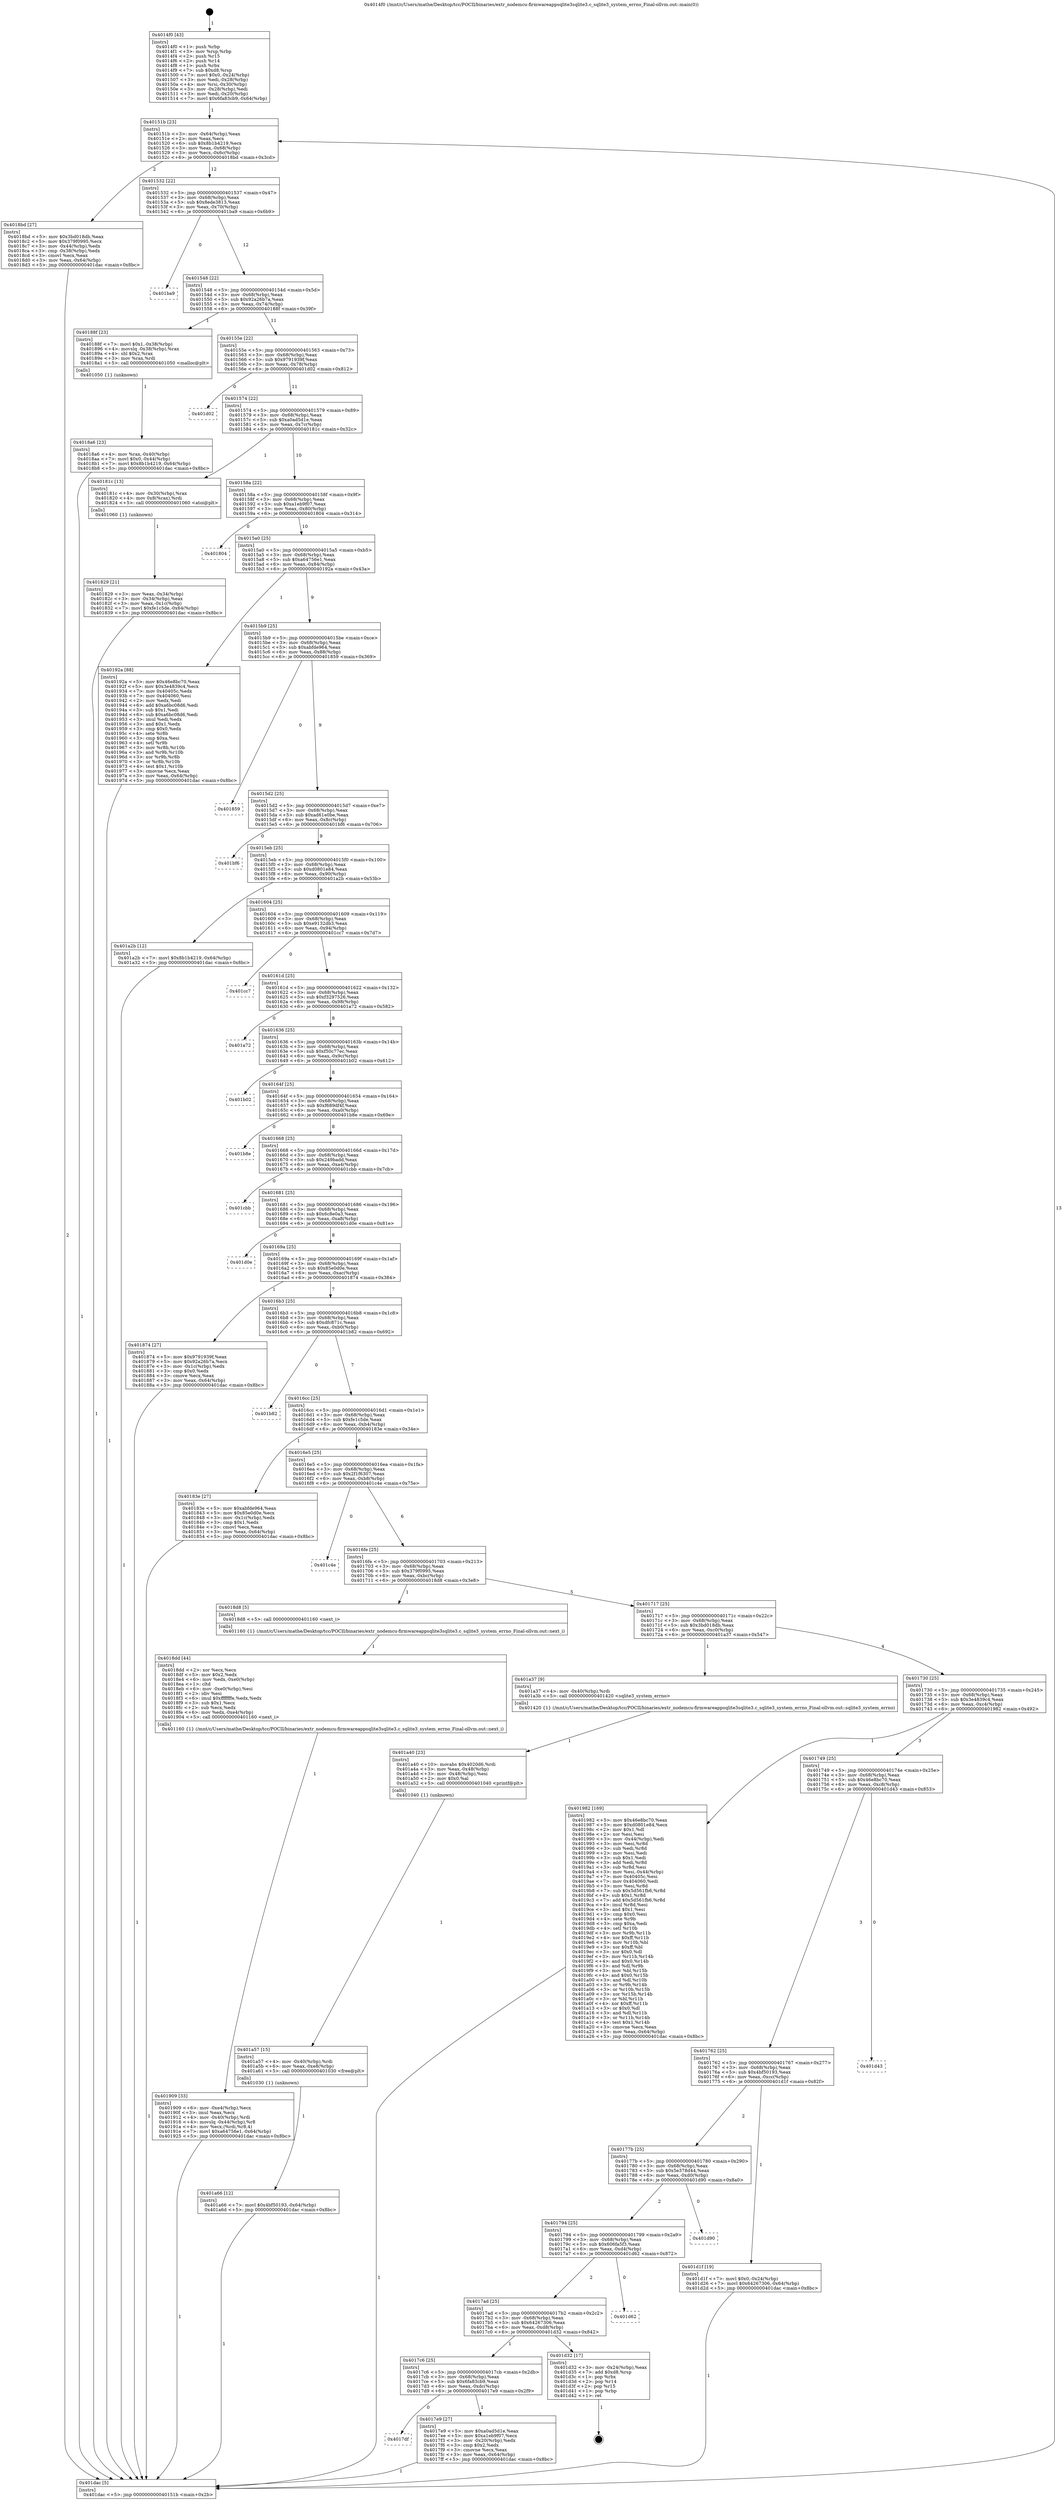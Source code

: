 digraph "0x4014f0" {
  label = "0x4014f0 (/mnt/c/Users/mathe/Desktop/tcc/POCII/binaries/extr_nodemcu-firmwareappsqlite3sqlite3.c_sqlite3_system_errno_Final-ollvm.out::main(0))"
  labelloc = "t"
  node[shape=record]

  Entry [label="",width=0.3,height=0.3,shape=circle,fillcolor=black,style=filled]
  "0x40151b" [label="{
     0x40151b [23]\l
     | [instrs]\l
     &nbsp;&nbsp;0x40151b \<+3\>: mov -0x64(%rbp),%eax\l
     &nbsp;&nbsp;0x40151e \<+2\>: mov %eax,%ecx\l
     &nbsp;&nbsp;0x401520 \<+6\>: sub $0x8b1b4219,%ecx\l
     &nbsp;&nbsp;0x401526 \<+3\>: mov %eax,-0x68(%rbp)\l
     &nbsp;&nbsp;0x401529 \<+3\>: mov %ecx,-0x6c(%rbp)\l
     &nbsp;&nbsp;0x40152c \<+6\>: je 00000000004018bd \<main+0x3cd\>\l
  }"]
  "0x4018bd" [label="{
     0x4018bd [27]\l
     | [instrs]\l
     &nbsp;&nbsp;0x4018bd \<+5\>: mov $0x3bd018db,%eax\l
     &nbsp;&nbsp;0x4018c2 \<+5\>: mov $0x379f0995,%ecx\l
     &nbsp;&nbsp;0x4018c7 \<+3\>: mov -0x44(%rbp),%edx\l
     &nbsp;&nbsp;0x4018ca \<+3\>: cmp -0x38(%rbp),%edx\l
     &nbsp;&nbsp;0x4018cd \<+3\>: cmovl %ecx,%eax\l
     &nbsp;&nbsp;0x4018d0 \<+3\>: mov %eax,-0x64(%rbp)\l
     &nbsp;&nbsp;0x4018d3 \<+5\>: jmp 0000000000401dac \<main+0x8bc\>\l
  }"]
  "0x401532" [label="{
     0x401532 [22]\l
     | [instrs]\l
     &nbsp;&nbsp;0x401532 \<+5\>: jmp 0000000000401537 \<main+0x47\>\l
     &nbsp;&nbsp;0x401537 \<+3\>: mov -0x68(%rbp),%eax\l
     &nbsp;&nbsp;0x40153a \<+5\>: sub $0x8ede3813,%eax\l
     &nbsp;&nbsp;0x40153f \<+3\>: mov %eax,-0x70(%rbp)\l
     &nbsp;&nbsp;0x401542 \<+6\>: je 0000000000401ba9 \<main+0x6b9\>\l
  }"]
  Exit [label="",width=0.3,height=0.3,shape=circle,fillcolor=black,style=filled,peripheries=2]
  "0x401ba9" [label="{
     0x401ba9\l
  }", style=dashed]
  "0x401548" [label="{
     0x401548 [22]\l
     | [instrs]\l
     &nbsp;&nbsp;0x401548 \<+5\>: jmp 000000000040154d \<main+0x5d\>\l
     &nbsp;&nbsp;0x40154d \<+3\>: mov -0x68(%rbp),%eax\l
     &nbsp;&nbsp;0x401550 \<+5\>: sub $0x92a26b7a,%eax\l
     &nbsp;&nbsp;0x401555 \<+3\>: mov %eax,-0x74(%rbp)\l
     &nbsp;&nbsp;0x401558 \<+6\>: je 000000000040188f \<main+0x39f\>\l
  }"]
  "0x401a66" [label="{
     0x401a66 [12]\l
     | [instrs]\l
     &nbsp;&nbsp;0x401a66 \<+7\>: movl $0x4bf50193,-0x64(%rbp)\l
     &nbsp;&nbsp;0x401a6d \<+5\>: jmp 0000000000401dac \<main+0x8bc\>\l
  }"]
  "0x40188f" [label="{
     0x40188f [23]\l
     | [instrs]\l
     &nbsp;&nbsp;0x40188f \<+7\>: movl $0x1,-0x38(%rbp)\l
     &nbsp;&nbsp;0x401896 \<+4\>: movslq -0x38(%rbp),%rax\l
     &nbsp;&nbsp;0x40189a \<+4\>: shl $0x2,%rax\l
     &nbsp;&nbsp;0x40189e \<+3\>: mov %rax,%rdi\l
     &nbsp;&nbsp;0x4018a1 \<+5\>: call 0000000000401050 \<malloc@plt\>\l
     | [calls]\l
     &nbsp;&nbsp;0x401050 \{1\} (unknown)\l
  }"]
  "0x40155e" [label="{
     0x40155e [22]\l
     | [instrs]\l
     &nbsp;&nbsp;0x40155e \<+5\>: jmp 0000000000401563 \<main+0x73\>\l
     &nbsp;&nbsp;0x401563 \<+3\>: mov -0x68(%rbp),%eax\l
     &nbsp;&nbsp;0x401566 \<+5\>: sub $0x9791939f,%eax\l
     &nbsp;&nbsp;0x40156b \<+3\>: mov %eax,-0x78(%rbp)\l
     &nbsp;&nbsp;0x40156e \<+6\>: je 0000000000401d02 \<main+0x812\>\l
  }"]
  "0x401a57" [label="{
     0x401a57 [15]\l
     | [instrs]\l
     &nbsp;&nbsp;0x401a57 \<+4\>: mov -0x40(%rbp),%rdi\l
     &nbsp;&nbsp;0x401a5b \<+6\>: mov %eax,-0xe8(%rbp)\l
     &nbsp;&nbsp;0x401a61 \<+5\>: call 0000000000401030 \<free@plt\>\l
     | [calls]\l
     &nbsp;&nbsp;0x401030 \{1\} (unknown)\l
  }"]
  "0x401d02" [label="{
     0x401d02\l
  }", style=dashed]
  "0x401574" [label="{
     0x401574 [22]\l
     | [instrs]\l
     &nbsp;&nbsp;0x401574 \<+5\>: jmp 0000000000401579 \<main+0x89\>\l
     &nbsp;&nbsp;0x401579 \<+3\>: mov -0x68(%rbp),%eax\l
     &nbsp;&nbsp;0x40157c \<+5\>: sub $0xa0ad5d1e,%eax\l
     &nbsp;&nbsp;0x401581 \<+3\>: mov %eax,-0x7c(%rbp)\l
     &nbsp;&nbsp;0x401584 \<+6\>: je 000000000040181c \<main+0x32c\>\l
  }"]
  "0x401a40" [label="{
     0x401a40 [23]\l
     | [instrs]\l
     &nbsp;&nbsp;0x401a40 \<+10\>: movabs $0x4020d6,%rdi\l
     &nbsp;&nbsp;0x401a4a \<+3\>: mov %eax,-0x48(%rbp)\l
     &nbsp;&nbsp;0x401a4d \<+3\>: mov -0x48(%rbp),%esi\l
     &nbsp;&nbsp;0x401a50 \<+2\>: mov $0x0,%al\l
     &nbsp;&nbsp;0x401a52 \<+5\>: call 0000000000401040 \<printf@plt\>\l
     | [calls]\l
     &nbsp;&nbsp;0x401040 \{1\} (unknown)\l
  }"]
  "0x40181c" [label="{
     0x40181c [13]\l
     | [instrs]\l
     &nbsp;&nbsp;0x40181c \<+4\>: mov -0x30(%rbp),%rax\l
     &nbsp;&nbsp;0x401820 \<+4\>: mov 0x8(%rax),%rdi\l
     &nbsp;&nbsp;0x401824 \<+5\>: call 0000000000401060 \<atoi@plt\>\l
     | [calls]\l
     &nbsp;&nbsp;0x401060 \{1\} (unknown)\l
  }"]
  "0x40158a" [label="{
     0x40158a [22]\l
     | [instrs]\l
     &nbsp;&nbsp;0x40158a \<+5\>: jmp 000000000040158f \<main+0x9f\>\l
     &nbsp;&nbsp;0x40158f \<+3\>: mov -0x68(%rbp),%eax\l
     &nbsp;&nbsp;0x401592 \<+5\>: sub $0xa1eb9f07,%eax\l
     &nbsp;&nbsp;0x401597 \<+3\>: mov %eax,-0x80(%rbp)\l
     &nbsp;&nbsp;0x40159a \<+6\>: je 0000000000401804 \<main+0x314\>\l
  }"]
  "0x401909" [label="{
     0x401909 [33]\l
     | [instrs]\l
     &nbsp;&nbsp;0x401909 \<+6\>: mov -0xe4(%rbp),%ecx\l
     &nbsp;&nbsp;0x40190f \<+3\>: imul %eax,%ecx\l
     &nbsp;&nbsp;0x401912 \<+4\>: mov -0x40(%rbp),%rdi\l
     &nbsp;&nbsp;0x401916 \<+4\>: movslq -0x44(%rbp),%r8\l
     &nbsp;&nbsp;0x40191a \<+4\>: mov %ecx,(%rdi,%r8,4)\l
     &nbsp;&nbsp;0x40191e \<+7\>: movl $0xa64756e1,-0x64(%rbp)\l
     &nbsp;&nbsp;0x401925 \<+5\>: jmp 0000000000401dac \<main+0x8bc\>\l
  }"]
  "0x401804" [label="{
     0x401804\l
  }", style=dashed]
  "0x4015a0" [label="{
     0x4015a0 [25]\l
     | [instrs]\l
     &nbsp;&nbsp;0x4015a0 \<+5\>: jmp 00000000004015a5 \<main+0xb5\>\l
     &nbsp;&nbsp;0x4015a5 \<+3\>: mov -0x68(%rbp),%eax\l
     &nbsp;&nbsp;0x4015a8 \<+5\>: sub $0xa64756e1,%eax\l
     &nbsp;&nbsp;0x4015ad \<+6\>: mov %eax,-0x84(%rbp)\l
     &nbsp;&nbsp;0x4015b3 \<+6\>: je 000000000040192a \<main+0x43a\>\l
  }"]
  "0x4018dd" [label="{
     0x4018dd [44]\l
     | [instrs]\l
     &nbsp;&nbsp;0x4018dd \<+2\>: xor %ecx,%ecx\l
     &nbsp;&nbsp;0x4018df \<+5\>: mov $0x2,%edx\l
     &nbsp;&nbsp;0x4018e4 \<+6\>: mov %edx,-0xe0(%rbp)\l
     &nbsp;&nbsp;0x4018ea \<+1\>: cltd\l
     &nbsp;&nbsp;0x4018eb \<+6\>: mov -0xe0(%rbp),%esi\l
     &nbsp;&nbsp;0x4018f1 \<+2\>: idiv %esi\l
     &nbsp;&nbsp;0x4018f3 \<+6\>: imul $0xfffffffe,%edx,%edx\l
     &nbsp;&nbsp;0x4018f9 \<+3\>: sub $0x1,%ecx\l
     &nbsp;&nbsp;0x4018fc \<+2\>: sub %ecx,%edx\l
     &nbsp;&nbsp;0x4018fe \<+6\>: mov %edx,-0xe4(%rbp)\l
     &nbsp;&nbsp;0x401904 \<+5\>: call 0000000000401160 \<next_i\>\l
     | [calls]\l
     &nbsp;&nbsp;0x401160 \{1\} (/mnt/c/Users/mathe/Desktop/tcc/POCII/binaries/extr_nodemcu-firmwareappsqlite3sqlite3.c_sqlite3_system_errno_Final-ollvm.out::next_i)\l
  }"]
  "0x40192a" [label="{
     0x40192a [88]\l
     | [instrs]\l
     &nbsp;&nbsp;0x40192a \<+5\>: mov $0x46e8bc70,%eax\l
     &nbsp;&nbsp;0x40192f \<+5\>: mov $0x3e4839c4,%ecx\l
     &nbsp;&nbsp;0x401934 \<+7\>: mov 0x40405c,%edx\l
     &nbsp;&nbsp;0x40193b \<+7\>: mov 0x404060,%esi\l
     &nbsp;&nbsp;0x401942 \<+2\>: mov %edx,%edi\l
     &nbsp;&nbsp;0x401944 \<+6\>: add $0xa6bc08d6,%edi\l
     &nbsp;&nbsp;0x40194a \<+3\>: sub $0x1,%edi\l
     &nbsp;&nbsp;0x40194d \<+6\>: sub $0xa6bc08d6,%edi\l
     &nbsp;&nbsp;0x401953 \<+3\>: imul %edi,%edx\l
     &nbsp;&nbsp;0x401956 \<+3\>: and $0x1,%edx\l
     &nbsp;&nbsp;0x401959 \<+3\>: cmp $0x0,%edx\l
     &nbsp;&nbsp;0x40195c \<+4\>: sete %r8b\l
     &nbsp;&nbsp;0x401960 \<+3\>: cmp $0xa,%esi\l
     &nbsp;&nbsp;0x401963 \<+4\>: setl %r9b\l
     &nbsp;&nbsp;0x401967 \<+3\>: mov %r8b,%r10b\l
     &nbsp;&nbsp;0x40196a \<+3\>: and %r9b,%r10b\l
     &nbsp;&nbsp;0x40196d \<+3\>: xor %r9b,%r8b\l
     &nbsp;&nbsp;0x401970 \<+3\>: or %r8b,%r10b\l
     &nbsp;&nbsp;0x401973 \<+4\>: test $0x1,%r10b\l
     &nbsp;&nbsp;0x401977 \<+3\>: cmovne %ecx,%eax\l
     &nbsp;&nbsp;0x40197a \<+3\>: mov %eax,-0x64(%rbp)\l
     &nbsp;&nbsp;0x40197d \<+5\>: jmp 0000000000401dac \<main+0x8bc\>\l
  }"]
  "0x4015b9" [label="{
     0x4015b9 [25]\l
     | [instrs]\l
     &nbsp;&nbsp;0x4015b9 \<+5\>: jmp 00000000004015be \<main+0xce\>\l
     &nbsp;&nbsp;0x4015be \<+3\>: mov -0x68(%rbp),%eax\l
     &nbsp;&nbsp;0x4015c1 \<+5\>: sub $0xabfde964,%eax\l
     &nbsp;&nbsp;0x4015c6 \<+6\>: mov %eax,-0x88(%rbp)\l
     &nbsp;&nbsp;0x4015cc \<+6\>: je 0000000000401859 \<main+0x369\>\l
  }"]
  "0x4018a6" [label="{
     0x4018a6 [23]\l
     | [instrs]\l
     &nbsp;&nbsp;0x4018a6 \<+4\>: mov %rax,-0x40(%rbp)\l
     &nbsp;&nbsp;0x4018aa \<+7\>: movl $0x0,-0x44(%rbp)\l
     &nbsp;&nbsp;0x4018b1 \<+7\>: movl $0x8b1b4219,-0x64(%rbp)\l
     &nbsp;&nbsp;0x4018b8 \<+5\>: jmp 0000000000401dac \<main+0x8bc\>\l
  }"]
  "0x401859" [label="{
     0x401859\l
  }", style=dashed]
  "0x4015d2" [label="{
     0x4015d2 [25]\l
     | [instrs]\l
     &nbsp;&nbsp;0x4015d2 \<+5\>: jmp 00000000004015d7 \<main+0xe7\>\l
     &nbsp;&nbsp;0x4015d7 \<+3\>: mov -0x68(%rbp),%eax\l
     &nbsp;&nbsp;0x4015da \<+5\>: sub $0xad61e0be,%eax\l
     &nbsp;&nbsp;0x4015df \<+6\>: mov %eax,-0x8c(%rbp)\l
     &nbsp;&nbsp;0x4015e5 \<+6\>: je 0000000000401bf6 \<main+0x706\>\l
  }"]
  "0x401829" [label="{
     0x401829 [21]\l
     | [instrs]\l
     &nbsp;&nbsp;0x401829 \<+3\>: mov %eax,-0x34(%rbp)\l
     &nbsp;&nbsp;0x40182c \<+3\>: mov -0x34(%rbp),%eax\l
     &nbsp;&nbsp;0x40182f \<+3\>: mov %eax,-0x1c(%rbp)\l
     &nbsp;&nbsp;0x401832 \<+7\>: movl $0xfe1c5de,-0x64(%rbp)\l
     &nbsp;&nbsp;0x401839 \<+5\>: jmp 0000000000401dac \<main+0x8bc\>\l
  }"]
  "0x401bf6" [label="{
     0x401bf6\l
  }", style=dashed]
  "0x4015eb" [label="{
     0x4015eb [25]\l
     | [instrs]\l
     &nbsp;&nbsp;0x4015eb \<+5\>: jmp 00000000004015f0 \<main+0x100\>\l
     &nbsp;&nbsp;0x4015f0 \<+3\>: mov -0x68(%rbp),%eax\l
     &nbsp;&nbsp;0x4015f3 \<+5\>: sub $0xd0801e84,%eax\l
     &nbsp;&nbsp;0x4015f8 \<+6\>: mov %eax,-0x90(%rbp)\l
     &nbsp;&nbsp;0x4015fe \<+6\>: je 0000000000401a2b \<main+0x53b\>\l
  }"]
  "0x4014f0" [label="{
     0x4014f0 [43]\l
     | [instrs]\l
     &nbsp;&nbsp;0x4014f0 \<+1\>: push %rbp\l
     &nbsp;&nbsp;0x4014f1 \<+3\>: mov %rsp,%rbp\l
     &nbsp;&nbsp;0x4014f4 \<+2\>: push %r15\l
     &nbsp;&nbsp;0x4014f6 \<+2\>: push %r14\l
     &nbsp;&nbsp;0x4014f8 \<+1\>: push %rbx\l
     &nbsp;&nbsp;0x4014f9 \<+7\>: sub $0xd8,%rsp\l
     &nbsp;&nbsp;0x401500 \<+7\>: movl $0x0,-0x24(%rbp)\l
     &nbsp;&nbsp;0x401507 \<+3\>: mov %edi,-0x28(%rbp)\l
     &nbsp;&nbsp;0x40150a \<+4\>: mov %rsi,-0x30(%rbp)\l
     &nbsp;&nbsp;0x40150e \<+3\>: mov -0x28(%rbp),%edi\l
     &nbsp;&nbsp;0x401511 \<+3\>: mov %edi,-0x20(%rbp)\l
     &nbsp;&nbsp;0x401514 \<+7\>: movl $0x6fa83cb9,-0x64(%rbp)\l
  }"]
  "0x401a2b" [label="{
     0x401a2b [12]\l
     | [instrs]\l
     &nbsp;&nbsp;0x401a2b \<+7\>: movl $0x8b1b4219,-0x64(%rbp)\l
     &nbsp;&nbsp;0x401a32 \<+5\>: jmp 0000000000401dac \<main+0x8bc\>\l
  }"]
  "0x401604" [label="{
     0x401604 [25]\l
     | [instrs]\l
     &nbsp;&nbsp;0x401604 \<+5\>: jmp 0000000000401609 \<main+0x119\>\l
     &nbsp;&nbsp;0x401609 \<+3\>: mov -0x68(%rbp),%eax\l
     &nbsp;&nbsp;0x40160c \<+5\>: sub $0xe9132db3,%eax\l
     &nbsp;&nbsp;0x401611 \<+6\>: mov %eax,-0x94(%rbp)\l
     &nbsp;&nbsp;0x401617 \<+6\>: je 0000000000401cc7 \<main+0x7d7\>\l
  }"]
  "0x401dac" [label="{
     0x401dac [5]\l
     | [instrs]\l
     &nbsp;&nbsp;0x401dac \<+5\>: jmp 000000000040151b \<main+0x2b\>\l
  }"]
  "0x401cc7" [label="{
     0x401cc7\l
  }", style=dashed]
  "0x40161d" [label="{
     0x40161d [25]\l
     | [instrs]\l
     &nbsp;&nbsp;0x40161d \<+5\>: jmp 0000000000401622 \<main+0x132\>\l
     &nbsp;&nbsp;0x401622 \<+3\>: mov -0x68(%rbp),%eax\l
     &nbsp;&nbsp;0x401625 \<+5\>: sub $0xf3297526,%eax\l
     &nbsp;&nbsp;0x40162a \<+6\>: mov %eax,-0x98(%rbp)\l
     &nbsp;&nbsp;0x401630 \<+6\>: je 0000000000401a72 \<main+0x582\>\l
  }"]
  "0x4017df" [label="{
     0x4017df\l
  }", style=dashed]
  "0x401a72" [label="{
     0x401a72\l
  }", style=dashed]
  "0x401636" [label="{
     0x401636 [25]\l
     | [instrs]\l
     &nbsp;&nbsp;0x401636 \<+5\>: jmp 000000000040163b \<main+0x14b\>\l
     &nbsp;&nbsp;0x40163b \<+3\>: mov -0x68(%rbp),%eax\l
     &nbsp;&nbsp;0x40163e \<+5\>: sub $0xf50c77ec,%eax\l
     &nbsp;&nbsp;0x401643 \<+6\>: mov %eax,-0x9c(%rbp)\l
     &nbsp;&nbsp;0x401649 \<+6\>: je 0000000000401b02 \<main+0x612\>\l
  }"]
  "0x4017e9" [label="{
     0x4017e9 [27]\l
     | [instrs]\l
     &nbsp;&nbsp;0x4017e9 \<+5\>: mov $0xa0ad5d1e,%eax\l
     &nbsp;&nbsp;0x4017ee \<+5\>: mov $0xa1eb9f07,%ecx\l
     &nbsp;&nbsp;0x4017f3 \<+3\>: mov -0x20(%rbp),%edx\l
     &nbsp;&nbsp;0x4017f6 \<+3\>: cmp $0x2,%edx\l
     &nbsp;&nbsp;0x4017f9 \<+3\>: cmovne %ecx,%eax\l
     &nbsp;&nbsp;0x4017fc \<+3\>: mov %eax,-0x64(%rbp)\l
     &nbsp;&nbsp;0x4017ff \<+5\>: jmp 0000000000401dac \<main+0x8bc\>\l
  }"]
  "0x401b02" [label="{
     0x401b02\l
  }", style=dashed]
  "0x40164f" [label="{
     0x40164f [25]\l
     | [instrs]\l
     &nbsp;&nbsp;0x40164f \<+5\>: jmp 0000000000401654 \<main+0x164\>\l
     &nbsp;&nbsp;0x401654 \<+3\>: mov -0x68(%rbp),%eax\l
     &nbsp;&nbsp;0x401657 \<+5\>: sub $0xf689df4f,%eax\l
     &nbsp;&nbsp;0x40165c \<+6\>: mov %eax,-0xa0(%rbp)\l
     &nbsp;&nbsp;0x401662 \<+6\>: je 0000000000401b8e \<main+0x69e\>\l
  }"]
  "0x4017c6" [label="{
     0x4017c6 [25]\l
     | [instrs]\l
     &nbsp;&nbsp;0x4017c6 \<+5\>: jmp 00000000004017cb \<main+0x2db\>\l
     &nbsp;&nbsp;0x4017cb \<+3\>: mov -0x68(%rbp),%eax\l
     &nbsp;&nbsp;0x4017ce \<+5\>: sub $0x6fa83cb9,%eax\l
     &nbsp;&nbsp;0x4017d3 \<+6\>: mov %eax,-0xdc(%rbp)\l
     &nbsp;&nbsp;0x4017d9 \<+6\>: je 00000000004017e9 \<main+0x2f9\>\l
  }"]
  "0x401b8e" [label="{
     0x401b8e\l
  }", style=dashed]
  "0x401668" [label="{
     0x401668 [25]\l
     | [instrs]\l
     &nbsp;&nbsp;0x401668 \<+5\>: jmp 000000000040166d \<main+0x17d\>\l
     &nbsp;&nbsp;0x40166d \<+3\>: mov -0x68(%rbp),%eax\l
     &nbsp;&nbsp;0x401670 \<+5\>: sub $0x249badd,%eax\l
     &nbsp;&nbsp;0x401675 \<+6\>: mov %eax,-0xa4(%rbp)\l
     &nbsp;&nbsp;0x40167b \<+6\>: je 0000000000401cbb \<main+0x7cb\>\l
  }"]
  "0x401d32" [label="{
     0x401d32 [17]\l
     | [instrs]\l
     &nbsp;&nbsp;0x401d32 \<+3\>: mov -0x24(%rbp),%eax\l
     &nbsp;&nbsp;0x401d35 \<+7\>: add $0xd8,%rsp\l
     &nbsp;&nbsp;0x401d3c \<+1\>: pop %rbx\l
     &nbsp;&nbsp;0x401d3d \<+2\>: pop %r14\l
     &nbsp;&nbsp;0x401d3f \<+2\>: pop %r15\l
     &nbsp;&nbsp;0x401d41 \<+1\>: pop %rbp\l
     &nbsp;&nbsp;0x401d42 \<+1\>: ret\l
  }"]
  "0x401cbb" [label="{
     0x401cbb\l
  }", style=dashed]
  "0x401681" [label="{
     0x401681 [25]\l
     | [instrs]\l
     &nbsp;&nbsp;0x401681 \<+5\>: jmp 0000000000401686 \<main+0x196\>\l
     &nbsp;&nbsp;0x401686 \<+3\>: mov -0x68(%rbp),%eax\l
     &nbsp;&nbsp;0x401689 \<+5\>: sub $0x6c8e0a3,%eax\l
     &nbsp;&nbsp;0x40168e \<+6\>: mov %eax,-0xa8(%rbp)\l
     &nbsp;&nbsp;0x401694 \<+6\>: je 0000000000401d0e \<main+0x81e\>\l
  }"]
  "0x4017ad" [label="{
     0x4017ad [25]\l
     | [instrs]\l
     &nbsp;&nbsp;0x4017ad \<+5\>: jmp 00000000004017b2 \<main+0x2c2\>\l
     &nbsp;&nbsp;0x4017b2 \<+3\>: mov -0x68(%rbp),%eax\l
     &nbsp;&nbsp;0x4017b5 \<+5\>: sub $0x64267306,%eax\l
     &nbsp;&nbsp;0x4017ba \<+6\>: mov %eax,-0xd8(%rbp)\l
     &nbsp;&nbsp;0x4017c0 \<+6\>: je 0000000000401d32 \<main+0x842\>\l
  }"]
  "0x401d0e" [label="{
     0x401d0e\l
  }", style=dashed]
  "0x40169a" [label="{
     0x40169a [25]\l
     | [instrs]\l
     &nbsp;&nbsp;0x40169a \<+5\>: jmp 000000000040169f \<main+0x1af\>\l
     &nbsp;&nbsp;0x40169f \<+3\>: mov -0x68(%rbp),%eax\l
     &nbsp;&nbsp;0x4016a2 \<+5\>: sub $0x85e0d0e,%eax\l
     &nbsp;&nbsp;0x4016a7 \<+6\>: mov %eax,-0xac(%rbp)\l
     &nbsp;&nbsp;0x4016ad \<+6\>: je 0000000000401874 \<main+0x384\>\l
  }"]
  "0x401d62" [label="{
     0x401d62\l
  }", style=dashed]
  "0x401874" [label="{
     0x401874 [27]\l
     | [instrs]\l
     &nbsp;&nbsp;0x401874 \<+5\>: mov $0x9791939f,%eax\l
     &nbsp;&nbsp;0x401879 \<+5\>: mov $0x92a26b7a,%ecx\l
     &nbsp;&nbsp;0x40187e \<+3\>: mov -0x1c(%rbp),%edx\l
     &nbsp;&nbsp;0x401881 \<+3\>: cmp $0x0,%edx\l
     &nbsp;&nbsp;0x401884 \<+3\>: cmove %ecx,%eax\l
     &nbsp;&nbsp;0x401887 \<+3\>: mov %eax,-0x64(%rbp)\l
     &nbsp;&nbsp;0x40188a \<+5\>: jmp 0000000000401dac \<main+0x8bc\>\l
  }"]
  "0x4016b3" [label="{
     0x4016b3 [25]\l
     | [instrs]\l
     &nbsp;&nbsp;0x4016b3 \<+5\>: jmp 00000000004016b8 \<main+0x1c8\>\l
     &nbsp;&nbsp;0x4016b8 \<+3\>: mov -0x68(%rbp),%eax\l
     &nbsp;&nbsp;0x4016bb \<+5\>: sub $0xdfc871c,%eax\l
     &nbsp;&nbsp;0x4016c0 \<+6\>: mov %eax,-0xb0(%rbp)\l
     &nbsp;&nbsp;0x4016c6 \<+6\>: je 0000000000401b82 \<main+0x692\>\l
  }"]
  "0x401794" [label="{
     0x401794 [25]\l
     | [instrs]\l
     &nbsp;&nbsp;0x401794 \<+5\>: jmp 0000000000401799 \<main+0x2a9\>\l
     &nbsp;&nbsp;0x401799 \<+3\>: mov -0x68(%rbp),%eax\l
     &nbsp;&nbsp;0x40179c \<+5\>: sub $0x606fa5f3,%eax\l
     &nbsp;&nbsp;0x4017a1 \<+6\>: mov %eax,-0xd4(%rbp)\l
     &nbsp;&nbsp;0x4017a7 \<+6\>: je 0000000000401d62 \<main+0x872\>\l
  }"]
  "0x401b82" [label="{
     0x401b82\l
  }", style=dashed]
  "0x4016cc" [label="{
     0x4016cc [25]\l
     | [instrs]\l
     &nbsp;&nbsp;0x4016cc \<+5\>: jmp 00000000004016d1 \<main+0x1e1\>\l
     &nbsp;&nbsp;0x4016d1 \<+3\>: mov -0x68(%rbp),%eax\l
     &nbsp;&nbsp;0x4016d4 \<+5\>: sub $0xfe1c5de,%eax\l
     &nbsp;&nbsp;0x4016d9 \<+6\>: mov %eax,-0xb4(%rbp)\l
     &nbsp;&nbsp;0x4016df \<+6\>: je 000000000040183e \<main+0x34e\>\l
  }"]
  "0x401d90" [label="{
     0x401d90\l
  }", style=dashed]
  "0x40183e" [label="{
     0x40183e [27]\l
     | [instrs]\l
     &nbsp;&nbsp;0x40183e \<+5\>: mov $0xabfde964,%eax\l
     &nbsp;&nbsp;0x401843 \<+5\>: mov $0x85e0d0e,%ecx\l
     &nbsp;&nbsp;0x401848 \<+3\>: mov -0x1c(%rbp),%edx\l
     &nbsp;&nbsp;0x40184b \<+3\>: cmp $0x1,%edx\l
     &nbsp;&nbsp;0x40184e \<+3\>: cmovl %ecx,%eax\l
     &nbsp;&nbsp;0x401851 \<+3\>: mov %eax,-0x64(%rbp)\l
     &nbsp;&nbsp;0x401854 \<+5\>: jmp 0000000000401dac \<main+0x8bc\>\l
  }"]
  "0x4016e5" [label="{
     0x4016e5 [25]\l
     | [instrs]\l
     &nbsp;&nbsp;0x4016e5 \<+5\>: jmp 00000000004016ea \<main+0x1fa\>\l
     &nbsp;&nbsp;0x4016ea \<+3\>: mov -0x68(%rbp),%eax\l
     &nbsp;&nbsp;0x4016ed \<+5\>: sub $0x2f1f6307,%eax\l
     &nbsp;&nbsp;0x4016f2 \<+6\>: mov %eax,-0xb8(%rbp)\l
     &nbsp;&nbsp;0x4016f8 \<+6\>: je 0000000000401c4e \<main+0x75e\>\l
  }"]
  "0x40177b" [label="{
     0x40177b [25]\l
     | [instrs]\l
     &nbsp;&nbsp;0x40177b \<+5\>: jmp 0000000000401780 \<main+0x290\>\l
     &nbsp;&nbsp;0x401780 \<+3\>: mov -0x68(%rbp),%eax\l
     &nbsp;&nbsp;0x401783 \<+5\>: sub $0x5e378d44,%eax\l
     &nbsp;&nbsp;0x401788 \<+6\>: mov %eax,-0xd0(%rbp)\l
     &nbsp;&nbsp;0x40178e \<+6\>: je 0000000000401d90 \<main+0x8a0\>\l
  }"]
  "0x401c4e" [label="{
     0x401c4e\l
  }", style=dashed]
  "0x4016fe" [label="{
     0x4016fe [25]\l
     | [instrs]\l
     &nbsp;&nbsp;0x4016fe \<+5\>: jmp 0000000000401703 \<main+0x213\>\l
     &nbsp;&nbsp;0x401703 \<+3\>: mov -0x68(%rbp),%eax\l
     &nbsp;&nbsp;0x401706 \<+5\>: sub $0x379f0995,%eax\l
     &nbsp;&nbsp;0x40170b \<+6\>: mov %eax,-0xbc(%rbp)\l
     &nbsp;&nbsp;0x401711 \<+6\>: je 00000000004018d8 \<main+0x3e8\>\l
  }"]
  "0x401d1f" [label="{
     0x401d1f [19]\l
     | [instrs]\l
     &nbsp;&nbsp;0x401d1f \<+7\>: movl $0x0,-0x24(%rbp)\l
     &nbsp;&nbsp;0x401d26 \<+7\>: movl $0x64267306,-0x64(%rbp)\l
     &nbsp;&nbsp;0x401d2d \<+5\>: jmp 0000000000401dac \<main+0x8bc\>\l
  }"]
  "0x4018d8" [label="{
     0x4018d8 [5]\l
     | [instrs]\l
     &nbsp;&nbsp;0x4018d8 \<+5\>: call 0000000000401160 \<next_i\>\l
     | [calls]\l
     &nbsp;&nbsp;0x401160 \{1\} (/mnt/c/Users/mathe/Desktop/tcc/POCII/binaries/extr_nodemcu-firmwareappsqlite3sqlite3.c_sqlite3_system_errno_Final-ollvm.out::next_i)\l
  }"]
  "0x401717" [label="{
     0x401717 [25]\l
     | [instrs]\l
     &nbsp;&nbsp;0x401717 \<+5\>: jmp 000000000040171c \<main+0x22c\>\l
     &nbsp;&nbsp;0x40171c \<+3\>: mov -0x68(%rbp),%eax\l
     &nbsp;&nbsp;0x40171f \<+5\>: sub $0x3bd018db,%eax\l
     &nbsp;&nbsp;0x401724 \<+6\>: mov %eax,-0xc0(%rbp)\l
     &nbsp;&nbsp;0x40172a \<+6\>: je 0000000000401a37 \<main+0x547\>\l
  }"]
  "0x401762" [label="{
     0x401762 [25]\l
     | [instrs]\l
     &nbsp;&nbsp;0x401762 \<+5\>: jmp 0000000000401767 \<main+0x277\>\l
     &nbsp;&nbsp;0x401767 \<+3\>: mov -0x68(%rbp),%eax\l
     &nbsp;&nbsp;0x40176a \<+5\>: sub $0x4bf50193,%eax\l
     &nbsp;&nbsp;0x40176f \<+6\>: mov %eax,-0xcc(%rbp)\l
     &nbsp;&nbsp;0x401775 \<+6\>: je 0000000000401d1f \<main+0x82f\>\l
  }"]
  "0x401a37" [label="{
     0x401a37 [9]\l
     | [instrs]\l
     &nbsp;&nbsp;0x401a37 \<+4\>: mov -0x40(%rbp),%rdi\l
     &nbsp;&nbsp;0x401a3b \<+5\>: call 0000000000401420 \<sqlite3_system_errno\>\l
     | [calls]\l
     &nbsp;&nbsp;0x401420 \{1\} (/mnt/c/Users/mathe/Desktop/tcc/POCII/binaries/extr_nodemcu-firmwareappsqlite3sqlite3.c_sqlite3_system_errno_Final-ollvm.out::sqlite3_system_errno)\l
  }"]
  "0x401730" [label="{
     0x401730 [25]\l
     | [instrs]\l
     &nbsp;&nbsp;0x401730 \<+5\>: jmp 0000000000401735 \<main+0x245\>\l
     &nbsp;&nbsp;0x401735 \<+3\>: mov -0x68(%rbp),%eax\l
     &nbsp;&nbsp;0x401738 \<+5\>: sub $0x3e4839c4,%eax\l
     &nbsp;&nbsp;0x40173d \<+6\>: mov %eax,-0xc4(%rbp)\l
     &nbsp;&nbsp;0x401743 \<+6\>: je 0000000000401982 \<main+0x492\>\l
  }"]
  "0x401d43" [label="{
     0x401d43\l
  }", style=dashed]
  "0x401982" [label="{
     0x401982 [169]\l
     | [instrs]\l
     &nbsp;&nbsp;0x401982 \<+5\>: mov $0x46e8bc70,%eax\l
     &nbsp;&nbsp;0x401987 \<+5\>: mov $0xd0801e84,%ecx\l
     &nbsp;&nbsp;0x40198c \<+2\>: mov $0x1,%dl\l
     &nbsp;&nbsp;0x40198e \<+2\>: xor %esi,%esi\l
     &nbsp;&nbsp;0x401990 \<+3\>: mov -0x44(%rbp),%edi\l
     &nbsp;&nbsp;0x401993 \<+3\>: mov %esi,%r8d\l
     &nbsp;&nbsp;0x401996 \<+3\>: sub %edi,%r8d\l
     &nbsp;&nbsp;0x401999 \<+2\>: mov %esi,%edi\l
     &nbsp;&nbsp;0x40199b \<+3\>: sub $0x1,%edi\l
     &nbsp;&nbsp;0x40199e \<+3\>: add %edi,%r8d\l
     &nbsp;&nbsp;0x4019a1 \<+3\>: sub %r8d,%esi\l
     &nbsp;&nbsp;0x4019a4 \<+3\>: mov %esi,-0x44(%rbp)\l
     &nbsp;&nbsp;0x4019a7 \<+7\>: mov 0x40405c,%esi\l
     &nbsp;&nbsp;0x4019ae \<+7\>: mov 0x404060,%edi\l
     &nbsp;&nbsp;0x4019b5 \<+3\>: mov %esi,%r8d\l
     &nbsp;&nbsp;0x4019b8 \<+7\>: sub $0x5d561fb6,%r8d\l
     &nbsp;&nbsp;0x4019bf \<+4\>: sub $0x1,%r8d\l
     &nbsp;&nbsp;0x4019c3 \<+7\>: add $0x5d561fb6,%r8d\l
     &nbsp;&nbsp;0x4019ca \<+4\>: imul %r8d,%esi\l
     &nbsp;&nbsp;0x4019ce \<+3\>: and $0x1,%esi\l
     &nbsp;&nbsp;0x4019d1 \<+3\>: cmp $0x0,%esi\l
     &nbsp;&nbsp;0x4019d4 \<+4\>: sete %r9b\l
     &nbsp;&nbsp;0x4019d8 \<+3\>: cmp $0xa,%edi\l
     &nbsp;&nbsp;0x4019db \<+4\>: setl %r10b\l
     &nbsp;&nbsp;0x4019df \<+3\>: mov %r9b,%r11b\l
     &nbsp;&nbsp;0x4019e2 \<+4\>: xor $0xff,%r11b\l
     &nbsp;&nbsp;0x4019e6 \<+3\>: mov %r10b,%bl\l
     &nbsp;&nbsp;0x4019e9 \<+3\>: xor $0xff,%bl\l
     &nbsp;&nbsp;0x4019ec \<+3\>: xor $0x0,%dl\l
     &nbsp;&nbsp;0x4019ef \<+3\>: mov %r11b,%r14b\l
     &nbsp;&nbsp;0x4019f2 \<+4\>: and $0x0,%r14b\l
     &nbsp;&nbsp;0x4019f6 \<+3\>: and %dl,%r9b\l
     &nbsp;&nbsp;0x4019f9 \<+3\>: mov %bl,%r15b\l
     &nbsp;&nbsp;0x4019fc \<+4\>: and $0x0,%r15b\l
     &nbsp;&nbsp;0x401a00 \<+3\>: and %dl,%r10b\l
     &nbsp;&nbsp;0x401a03 \<+3\>: or %r9b,%r14b\l
     &nbsp;&nbsp;0x401a06 \<+3\>: or %r10b,%r15b\l
     &nbsp;&nbsp;0x401a09 \<+3\>: xor %r15b,%r14b\l
     &nbsp;&nbsp;0x401a0c \<+3\>: or %bl,%r11b\l
     &nbsp;&nbsp;0x401a0f \<+4\>: xor $0xff,%r11b\l
     &nbsp;&nbsp;0x401a13 \<+3\>: or $0x0,%dl\l
     &nbsp;&nbsp;0x401a16 \<+3\>: and %dl,%r11b\l
     &nbsp;&nbsp;0x401a19 \<+3\>: or %r11b,%r14b\l
     &nbsp;&nbsp;0x401a1c \<+4\>: test $0x1,%r14b\l
     &nbsp;&nbsp;0x401a20 \<+3\>: cmovne %ecx,%eax\l
     &nbsp;&nbsp;0x401a23 \<+3\>: mov %eax,-0x64(%rbp)\l
     &nbsp;&nbsp;0x401a26 \<+5\>: jmp 0000000000401dac \<main+0x8bc\>\l
  }"]
  "0x401749" [label="{
     0x401749 [25]\l
     | [instrs]\l
     &nbsp;&nbsp;0x401749 \<+5\>: jmp 000000000040174e \<main+0x25e\>\l
     &nbsp;&nbsp;0x40174e \<+3\>: mov -0x68(%rbp),%eax\l
     &nbsp;&nbsp;0x401751 \<+5\>: sub $0x46e8bc70,%eax\l
     &nbsp;&nbsp;0x401756 \<+6\>: mov %eax,-0xc8(%rbp)\l
     &nbsp;&nbsp;0x40175c \<+6\>: je 0000000000401d43 \<main+0x853\>\l
  }"]
  Entry -> "0x4014f0" [label=" 1"]
  "0x40151b" -> "0x4018bd" [label=" 2"]
  "0x40151b" -> "0x401532" [label=" 12"]
  "0x401d32" -> Exit [label=" 1"]
  "0x401532" -> "0x401ba9" [label=" 0"]
  "0x401532" -> "0x401548" [label=" 12"]
  "0x401d1f" -> "0x401dac" [label=" 1"]
  "0x401548" -> "0x40188f" [label=" 1"]
  "0x401548" -> "0x40155e" [label=" 11"]
  "0x401a66" -> "0x401dac" [label=" 1"]
  "0x40155e" -> "0x401d02" [label=" 0"]
  "0x40155e" -> "0x401574" [label=" 11"]
  "0x401a57" -> "0x401a66" [label=" 1"]
  "0x401574" -> "0x40181c" [label=" 1"]
  "0x401574" -> "0x40158a" [label=" 10"]
  "0x401a40" -> "0x401a57" [label=" 1"]
  "0x40158a" -> "0x401804" [label=" 0"]
  "0x40158a" -> "0x4015a0" [label=" 10"]
  "0x401a37" -> "0x401a40" [label=" 1"]
  "0x4015a0" -> "0x40192a" [label=" 1"]
  "0x4015a0" -> "0x4015b9" [label=" 9"]
  "0x401a2b" -> "0x401dac" [label=" 1"]
  "0x4015b9" -> "0x401859" [label=" 0"]
  "0x4015b9" -> "0x4015d2" [label=" 9"]
  "0x401982" -> "0x401dac" [label=" 1"]
  "0x4015d2" -> "0x401bf6" [label=" 0"]
  "0x4015d2" -> "0x4015eb" [label=" 9"]
  "0x40192a" -> "0x401dac" [label=" 1"]
  "0x4015eb" -> "0x401a2b" [label=" 1"]
  "0x4015eb" -> "0x401604" [label=" 8"]
  "0x401909" -> "0x401dac" [label=" 1"]
  "0x401604" -> "0x401cc7" [label=" 0"]
  "0x401604" -> "0x40161d" [label=" 8"]
  "0x4018dd" -> "0x401909" [label=" 1"]
  "0x40161d" -> "0x401a72" [label=" 0"]
  "0x40161d" -> "0x401636" [label=" 8"]
  "0x4018d8" -> "0x4018dd" [label=" 1"]
  "0x401636" -> "0x401b02" [label=" 0"]
  "0x401636" -> "0x40164f" [label=" 8"]
  "0x4018bd" -> "0x401dac" [label=" 2"]
  "0x40164f" -> "0x401b8e" [label=" 0"]
  "0x40164f" -> "0x401668" [label=" 8"]
  "0x40188f" -> "0x4018a6" [label=" 1"]
  "0x401668" -> "0x401cbb" [label=" 0"]
  "0x401668" -> "0x401681" [label=" 8"]
  "0x401874" -> "0x401dac" [label=" 1"]
  "0x401681" -> "0x401d0e" [label=" 0"]
  "0x401681" -> "0x40169a" [label=" 8"]
  "0x401829" -> "0x401dac" [label=" 1"]
  "0x40169a" -> "0x401874" [label=" 1"]
  "0x40169a" -> "0x4016b3" [label=" 7"]
  "0x40181c" -> "0x401829" [label=" 1"]
  "0x4016b3" -> "0x401b82" [label=" 0"]
  "0x4016b3" -> "0x4016cc" [label=" 7"]
  "0x4014f0" -> "0x40151b" [label=" 1"]
  "0x4016cc" -> "0x40183e" [label=" 1"]
  "0x4016cc" -> "0x4016e5" [label=" 6"]
  "0x4017e9" -> "0x401dac" [label=" 1"]
  "0x4016e5" -> "0x401c4e" [label=" 0"]
  "0x4016e5" -> "0x4016fe" [label=" 6"]
  "0x4017c6" -> "0x4017e9" [label=" 1"]
  "0x4016fe" -> "0x4018d8" [label=" 1"]
  "0x4016fe" -> "0x401717" [label=" 5"]
  "0x4018a6" -> "0x401dac" [label=" 1"]
  "0x401717" -> "0x401a37" [label=" 1"]
  "0x401717" -> "0x401730" [label=" 4"]
  "0x4017ad" -> "0x401d32" [label=" 1"]
  "0x401730" -> "0x401982" [label=" 1"]
  "0x401730" -> "0x401749" [label=" 3"]
  "0x40183e" -> "0x401dac" [label=" 1"]
  "0x401749" -> "0x401d43" [label=" 0"]
  "0x401749" -> "0x401762" [label=" 3"]
  "0x4017ad" -> "0x4017c6" [label=" 1"]
  "0x401762" -> "0x401d1f" [label=" 1"]
  "0x401762" -> "0x40177b" [label=" 2"]
  "0x4017c6" -> "0x4017df" [label=" 0"]
  "0x40177b" -> "0x401d90" [label=" 0"]
  "0x40177b" -> "0x401794" [label=" 2"]
  "0x401dac" -> "0x40151b" [label=" 13"]
  "0x401794" -> "0x401d62" [label=" 0"]
  "0x401794" -> "0x4017ad" [label=" 2"]
}
